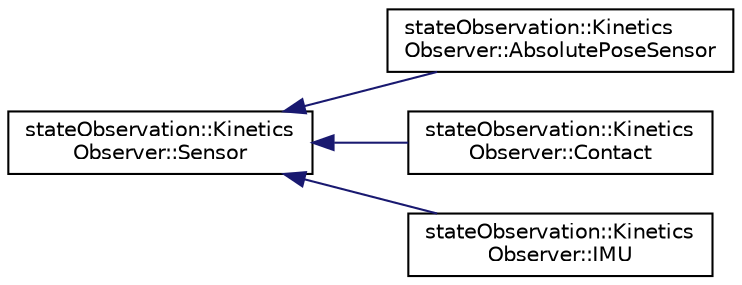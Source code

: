 digraph "Graphical Class Hierarchy"
{
  edge [fontname="Helvetica",fontsize="10",labelfontname="Helvetica",labelfontsize="10"];
  node [fontname="Helvetica",fontsize="10",shape=record];
  rankdir="LR";
  Node0 [label="stateObservation::Kinetics\lObserver::Sensor",height=0.2,width=0.4,color="black", fillcolor="white", style="filled",URL="$structstateObservation_1_1KineticsObserver_1_1Sensor.html"];
  Node0 -> Node1 [dir="back",color="midnightblue",fontsize="10",style="solid",fontname="Helvetica"];
  Node1 [label="stateObservation::Kinetics\lObserver::AbsolutePoseSensor",height=0.2,width=0.4,color="black", fillcolor="white", style="filled",URL="$structstateObservation_1_1KineticsObserver_1_1AbsolutePoseSensor.html"];
  Node0 -> Node2 [dir="back",color="midnightblue",fontsize="10",style="solid",fontname="Helvetica"];
  Node2 [label="stateObservation::Kinetics\lObserver::Contact",height=0.2,width=0.4,color="black", fillcolor="white", style="filled",URL="$structstateObservation_1_1KineticsObserver_1_1Contact.html"];
  Node0 -> Node3 [dir="back",color="midnightblue",fontsize="10",style="solid",fontname="Helvetica"];
  Node3 [label="stateObservation::Kinetics\lObserver::IMU",height=0.2,width=0.4,color="black", fillcolor="white", style="filled",URL="$structstateObservation_1_1KineticsObserver_1_1IMU.html"];
}
